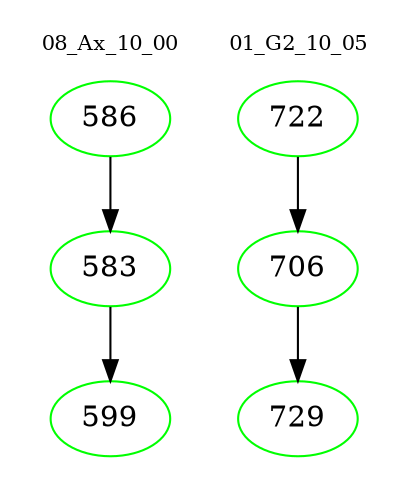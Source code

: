 digraph{
subgraph cluster_0 {
color = white
label = "08_Ax_10_00";
fontsize=10;
T0_586 [label="586", color="green"]
T0_586 -> T0_583 [color="black"]
T0_583 [label="583", color="green"]
T0_583 -> T0_599 [color="black"]
T0_599 [label="599", color="green"]
}
subgraph cluster_1 {
color = white
label = "01_G2_10_05";
fontsize=10;
T1_722 [label="722", color="green"]
T1_722 -> T1_706 [color="black"]
T1_706 [label="706", color="green"]
T1_706 -> T1_729 [color="black"]
T1_729 [label="729", color="green"]
}
}
